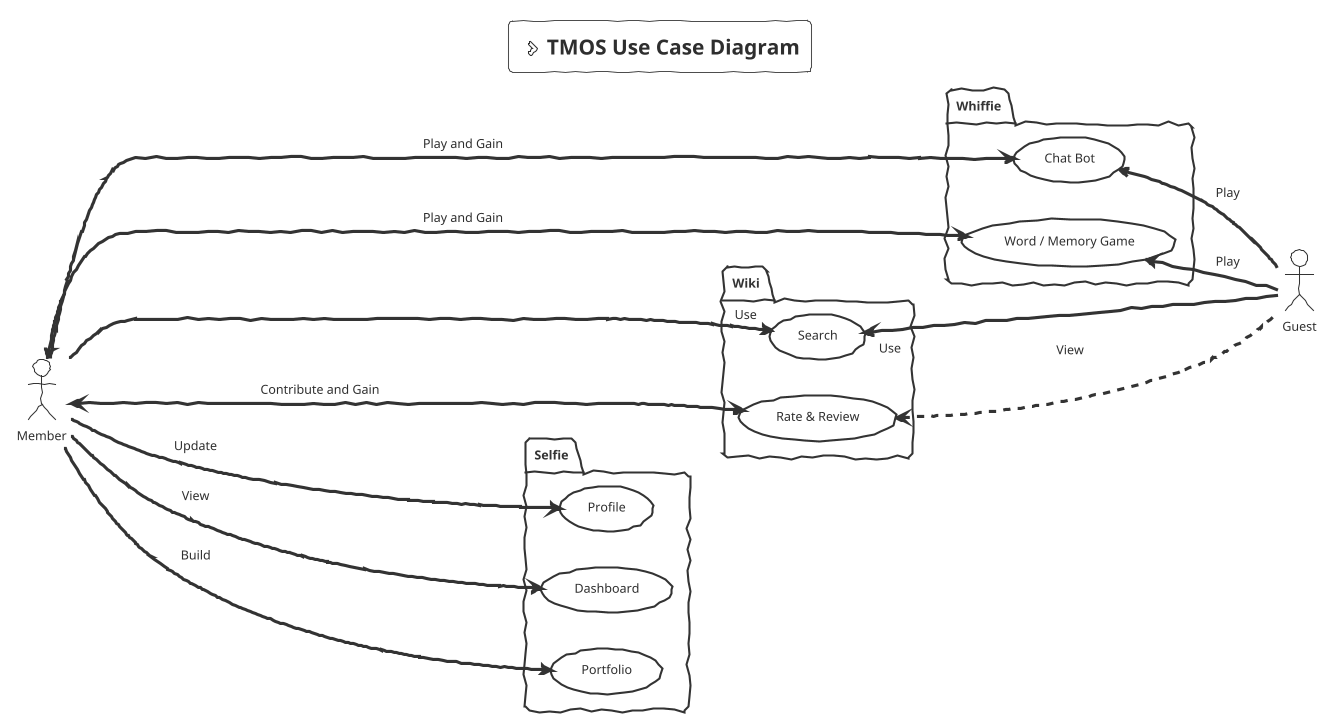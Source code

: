 @startuml
!theme sketchy-outline

title <size:20> <&chevron-right> TMOS Use Case Diagram

left to right direction
actor Guest as g
actor Member as m


package Whiffie {
  usecase "Chat Bot" as UC1
  usecase "Word / Memory Game" as UC2

}

package Wiki {
  usecase "Search" as UC3
  usecase "Rate & Review" as UC4
}

package Selfie {
  usecase "Profile" as UC5
  usecase "Dashboard" as UC6
  usecase "Portfolio" as UC7
}

UC1 <-- g : Play
UC2 <-- g : Play
UC3 "Use" <-- g
UC4 <-.- g : "View"
'UC7 <-- UC4


m --> UC1 : Play and Gain
m <--> UC2 : Play and Gain
m ----> "Use" UC3
m <-----> UC4 : Contribute and Gain
m ----> UC5 : "Update"
m ----> UC6 : "View"
m ----> UC7 :  "Build"


@enduml